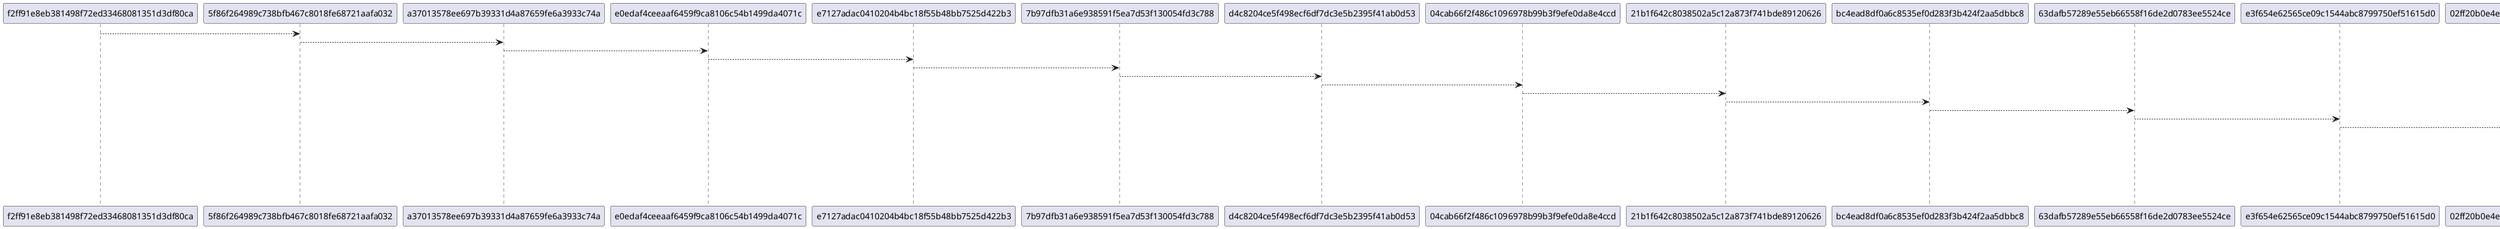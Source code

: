 @startuml
f2ff91e8eb381498f72ed33468081351d3df80ca --> 5f86f264989c738bfb467c8018fe68721aafa032
5f86f264989c738bfb467c8018fe68721aafa032 --> a37013578ee697b39331d4a87659fe6a3933c74a
a37013578ee697b39331d4a87659fe6a3933c74a --> e0edaf4ceeaaf6459f9ca8106c54b1499da4071c
e0edaf4ceeaaf6459f9ca8106c54b1499da4071c --> e7127adac0410204b4bc18f55b48bb7525d422b3
e7127adac0410204b4bc18f55b48bb7525d422b3 --> 7b97dfb31a6e938591f5ea7d53f130054fd3c788
7b97dfb31a6e938591f5ea7d53f130054fd3c788 --> d4c8204ce5f498ecf6df7dc3e5b2395f41ab0d53
d4c8204ce5f498ecf6df7dc3e5b2395f41ab0d53 --> 04cab66f2f486c1096978b99b3f9efe0da8e4ccd
04cab66f2f486c1096978b99b3f9efe0da8e4ccd --> 21b1f642c8038502a5c12a873f741bde89120626
21b1f642c8038502a5c12a873f741bde89120626 --> bc4ead8df0a6c8535ef0d283f3b424f2aa5dbbc8
bc4ead8df0a6c8535ef0d283f3b424f2aa5dbbc8 --> 63dafb57289e55eb66558f16de2d0783ee5524ce
63dafb57289e55eb66558f16de2d0783ee5524ce --> e3f654e62565ce09c1544abc8799750ef51615d0
e3f654e62565ce09c1544abc8799750ef51615d0 --> 02ff20b0e4eea2104f1e89b061e1a3ef6fc595b9
02ff20b0e4eea2104f1e89b061e1a3ef6fc595b9 --> 6179700960aaed0068a7f579eae1ba160a029535
6179700960aaed0068a7f579eae1ba160a029535 --> f02d004b3b762d619ec9f10d031188e1afd735b4
f02d004b3b762d619ec9f10d031188e1afd735b4 --> a2ee6adf4c654dc7cb91affb6f44d51ffbe5a26d
a2ee6adf4c654dc7cb91affb6f44d51ffbe5a26d --> e678ea8a7b9b4c0015c42f3c047d6c8937379a5a
e678ea8a7b9b4c0015c42f3c047d6c8937379a5a --> d85449c467927ad86f98bb3b8e5c1671535cca57
d85449c467927ad86f98bb3b8e5c1671535cca57 --> 257dabff89fcfcf0ee9debb2dc65b15757792a96
257dabff89fcfcf0ee9debb2dc65b15757792a96 --> ed40bc43a2728fa3a54fd96474a3c9acee460142
ed40bc43a2728fa3a54fd96474a3c9acee460142 --> c54982efda3af2dba4bba91942c5d379d7ddc0f0
@enduml